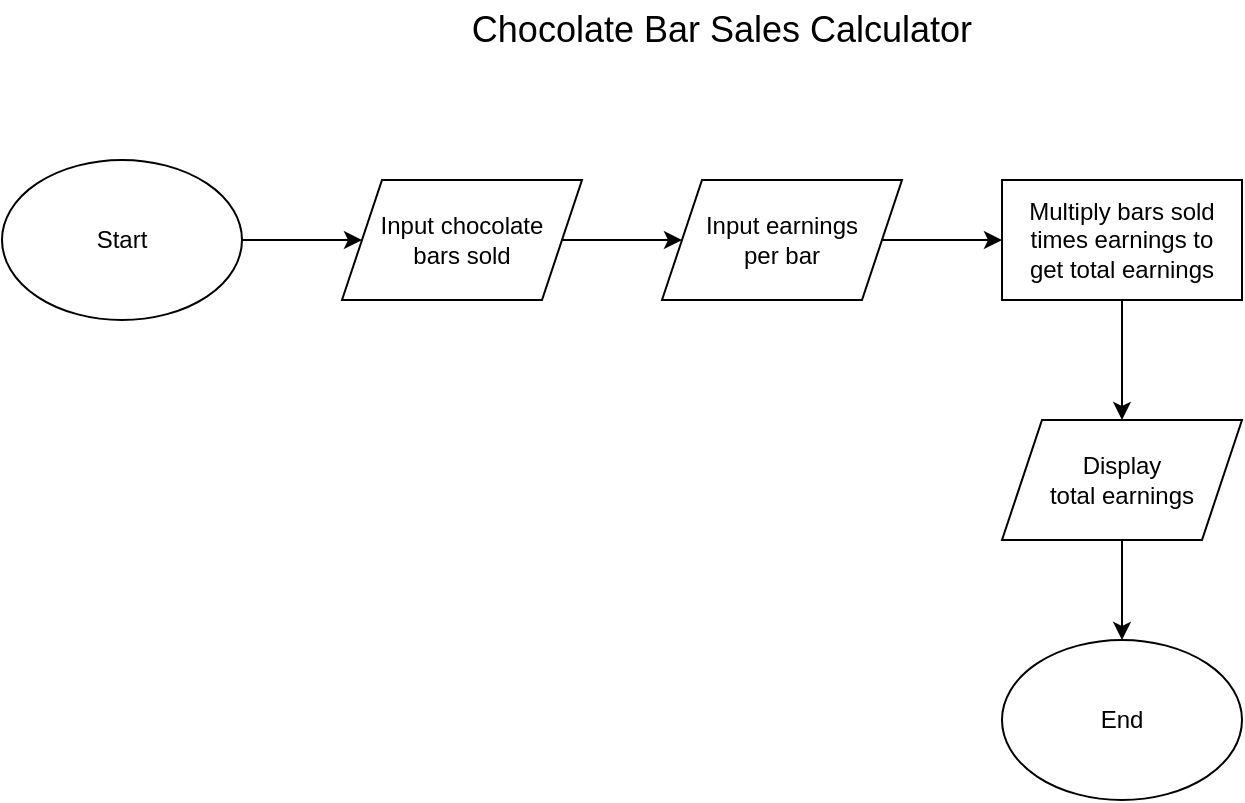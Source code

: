 <mxfile>
    <diagram id="C5RBs43oDa-KdzZeNtuy" name="Page-1">
        <mxGraphModel dx="683" dy="511" grid="1" gridSize="10" guides="1" tooltips="1" connect="1" arrows="1" fold="1" page="1" pageScale="1" pageWidth="827" pageHeight="1169" math="0" shadow="0">
            <root>
                <mxCell id="WIyWlLk6GJQsqaUBKTNV-0"/>
                <mxCell id="WIyWlLk6GJQsqaUBKTNV-1" parent="WIyWlLk6GJQsqaUBKTNV-0"/>
                <mxCell id="bYw96oUEijwgzpvKFYdk-2" style="edgeStyle=orthogonalEdgeStyle;rounded=0;orthogonalLoop=1;jettySize=auto;html=1;entryX=0;entryY=0.5;entryDx=0;entryDy=0;" parent="WIyWlLk6GJQsqaUBKTNV-1" source="bYw96oUEijwgzpvKFYdk-0" target="bYw96oUEijwgzpvKFYdk-1" edge="1">
                    <mxGeometry relative="1" as="geometry"/>
                </mxCell>
                <mxCell id="bYw96oUEijwgzpvKFYdk-0" value="Start" style="ellipse;whiteSpace=wrap;html=1;" parent="WIyWlLk6GJQsqaUBKTNV-1" vertex="1">
                    <mxGeometry x="40" y="120" width="120" height="80" as="geometry"/>
                </mxCell>
                <mxCell id="bYw96oUEijwgzpvKFYdk-5" style="edgeStyle=orthogonalEdgeStyle;rounded=0;orthogonalLoop=1;jettySize=auto;html=1;entryX=0;entryY=0.5;entryDx=0;entryDy=0;fontSize=18;" parent="WIyWlLk6GJQsqaUBKTNV-1" source="bYw96oUEijwgzpvKFYdk-1" edge="1">
                    <mxGeometry relative="1" as="geometry">
                        <mxPoint x="380" y="160" as="targetPoint"/>
                    </mxGeometry>
                </mxCell>
                <mxCell id="bYw96oUEijwgzpvKFYdk-1" value="&lt;div&gt;Input chocolate&lt;/div&gt;&lt;div&gt;bars sold&lt;br&gt;&lt;/div&gt;" style="shape=parallelogram;perimeter=parallelogramPerimeter;whiteSpace=wrap;html=1;fixedSize=1;" parent="WIyWlLk6GJQsqaUBKTNV-1" vertex="1">
                    <mxGeometry x="210" y="130" width="120" height="60" as="geometry"/>
                </mxCell>
                <mxCell id="bYw96oUEijwgzpvKFYdk-3" value="&lt;font style=&quot;font-size: 18px&quot;&gt;Chocolate Bar Sales Calculator&lt;/font&gt;" style="text;html=1;strokeColor=none;fillColor=none;align=center;verticalAlign=middle;whiteSpace=wrap;rounded=0;" parent="WIyWlLk6GJQsqaUBKTNV-1" vertex="1">
                    <mxGeometry x="240" y="40" width="320" height="30" as="geometry"/>
                </mxCell>
                <mxCell id="bYw96oUEijwgzpvKFYdk-6" style="edgeStyle=orthogonalEdgeStyle;rounded=0;orthogonalLoop=1;jettySize=auto;html=1;entryX=0;entryY=0.5;entryDx=0;entryDy=0;fontSize=18;" parent="WIyWlLk6GJQsqaUBKTNV-1" source="bYw96oUEijwgzpvKFYdk-7" edge="1">
                    <mxGeometry relative="1" as="geometry">
                        <mxPoint x="540" y="160" as="targetPoint"/>
                    </mxGeometry>
                </mxCell>
                <mxCell id="bYw96oUEijwgzpvKFYdk-7" value="&lt;div&gt;Input earnings&lt;/div&gt;&lt;div&gt;per bar&lt;br&gt;&lt;/div&gt;" style="shape=parallelogram;perimeter=parallelogramPerimeter;whiteSpace=wrap;html=1;fixedSize=1;" parent="WIyWlLk6GJQsqaUBKTNV-1" vertex="1">
                    <mxGeometry x="370" y="130" width="120" height="60" as="geometry"/>
                </mxCell>
                <mxCell id="bYw96oUEijwgzpvKFYdk-10" style="edgeStyle=orthogonalEdgeStyle;rounded=0;orthogonalLoop=1;jettySize=auto;html=1;entryX=0.5;entryY=0;entryDx=0;entryDy=0;fontSize=12;" parent="WIyWlLk6GJQsqaUBKTNV-1" source="bYw96oUEijwgzpvKFYdk-8" target="bYw96oUEijwgzpvKFYdk-9" edge="1">
                    <mxGeometry relative="1" as="geometry"/>
                </mxCell>
                <mxCell id="bYw96oUEijwgzpvKFYdk-8" value="&lt;div&gt;Multiply bars sold&lt;/div&gt;&lt;div&gt;times earnings to&lt;/div&gt;&lt;div&gt;get total earnings&lt;br&gt;&lt;/div&gt;" style="rounded=0;whiteSpace=wrap;html=1;fontSize=12;" parent="WIyWlLk6GJQsqaUBKTNV-1" vertex="1">
                    <mxGeometry x="540" y="130" width="120" height="60" as="geometry"/>
                </mxCell>
                <mxCell id="bYw96oUEijwgzpvKFYdk-12" style="edgeStyle=orthogonalEdgeStyle;rounded=0;orthogonalLoop=1;jettySize=auto;html=1;entryX=0.5;entryY=0;entryDx=0;entryDy=0;fontSize=12;" parent="WIyWlLk6GJQsqaUBKTNV-1" source="bYw96oUEijwgzpvKFYdk-9" target="bYw96oUEijwgzpvKFYdk-11" edge="1">
                    <mxGeometry relative="1" as="geometry"/>
                </mxCell>
                <mxCell id="bYw96oUEijwgzpvKFYdk-9" value="&lt;div&gt;Display&lt;/div&gt;&lt;div&gt;total earnings&lt;/div&gt;" style="shape=parallelogram;perimeter=parallelogramPerimeter;whiteSpace=wrap;html=1;fixedSize=1;fontSize=12;" parent="WIyWlLk6GJQsqaUBKTNV-1" vertex="1">
                    <mxGeometry x="540" y="250" width="120" height="60" as="geometry"/>
                </mxCell>
                <mxCell id="bYw96oUEijwgzpvKFYdk-11" value="End" style="ellipse;whiteSpace=wrap;html=1;fontSize=12;" parent="WIyWlLk6GJQsqaUBKTNV-1" vertex="1">
                    <mxGeometry x="540" y="360" width="120" height="80" as="geometry"/>
                </mxCell>
            </root>
        </mxGraphModel>
    </diagram>
</mxfile>